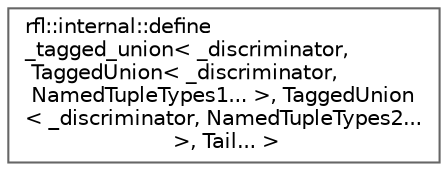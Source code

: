 digraph "类继承关系图"
{
 // LATEX_PDF_SIZE
  bgcolor="transparent";
  edge [fontname=Helvetica,fontsize=10,labelfontname=Helvetica,labelfontsize=10];
  node [fontname=Helvetica,fontsize=10,shape=box,height=0.2,width=0.4];
  rankdir="LR";
  Node0 [id="Node000000",label="rfl::internal::define\l_tagged_union\< _discriminator,\l TaggedUnion\< _discriminator,\l NamedTupleTypes1... \>, TaggedUnion\l\< _discriminator, NamedTupleTypes2...\l \>, Tail... \>",height=0.2,width=0.4,color="grey40", fillcolor="white", style="filled",URL="$structrfl_1_1internal_1_1define__tagged__union_3_01__discriminator_00_01_tagged_union_3_01__disce62a1c03e27822579aed523845196f45.html",tooltip="Recursive case - both tagged union."];
}
